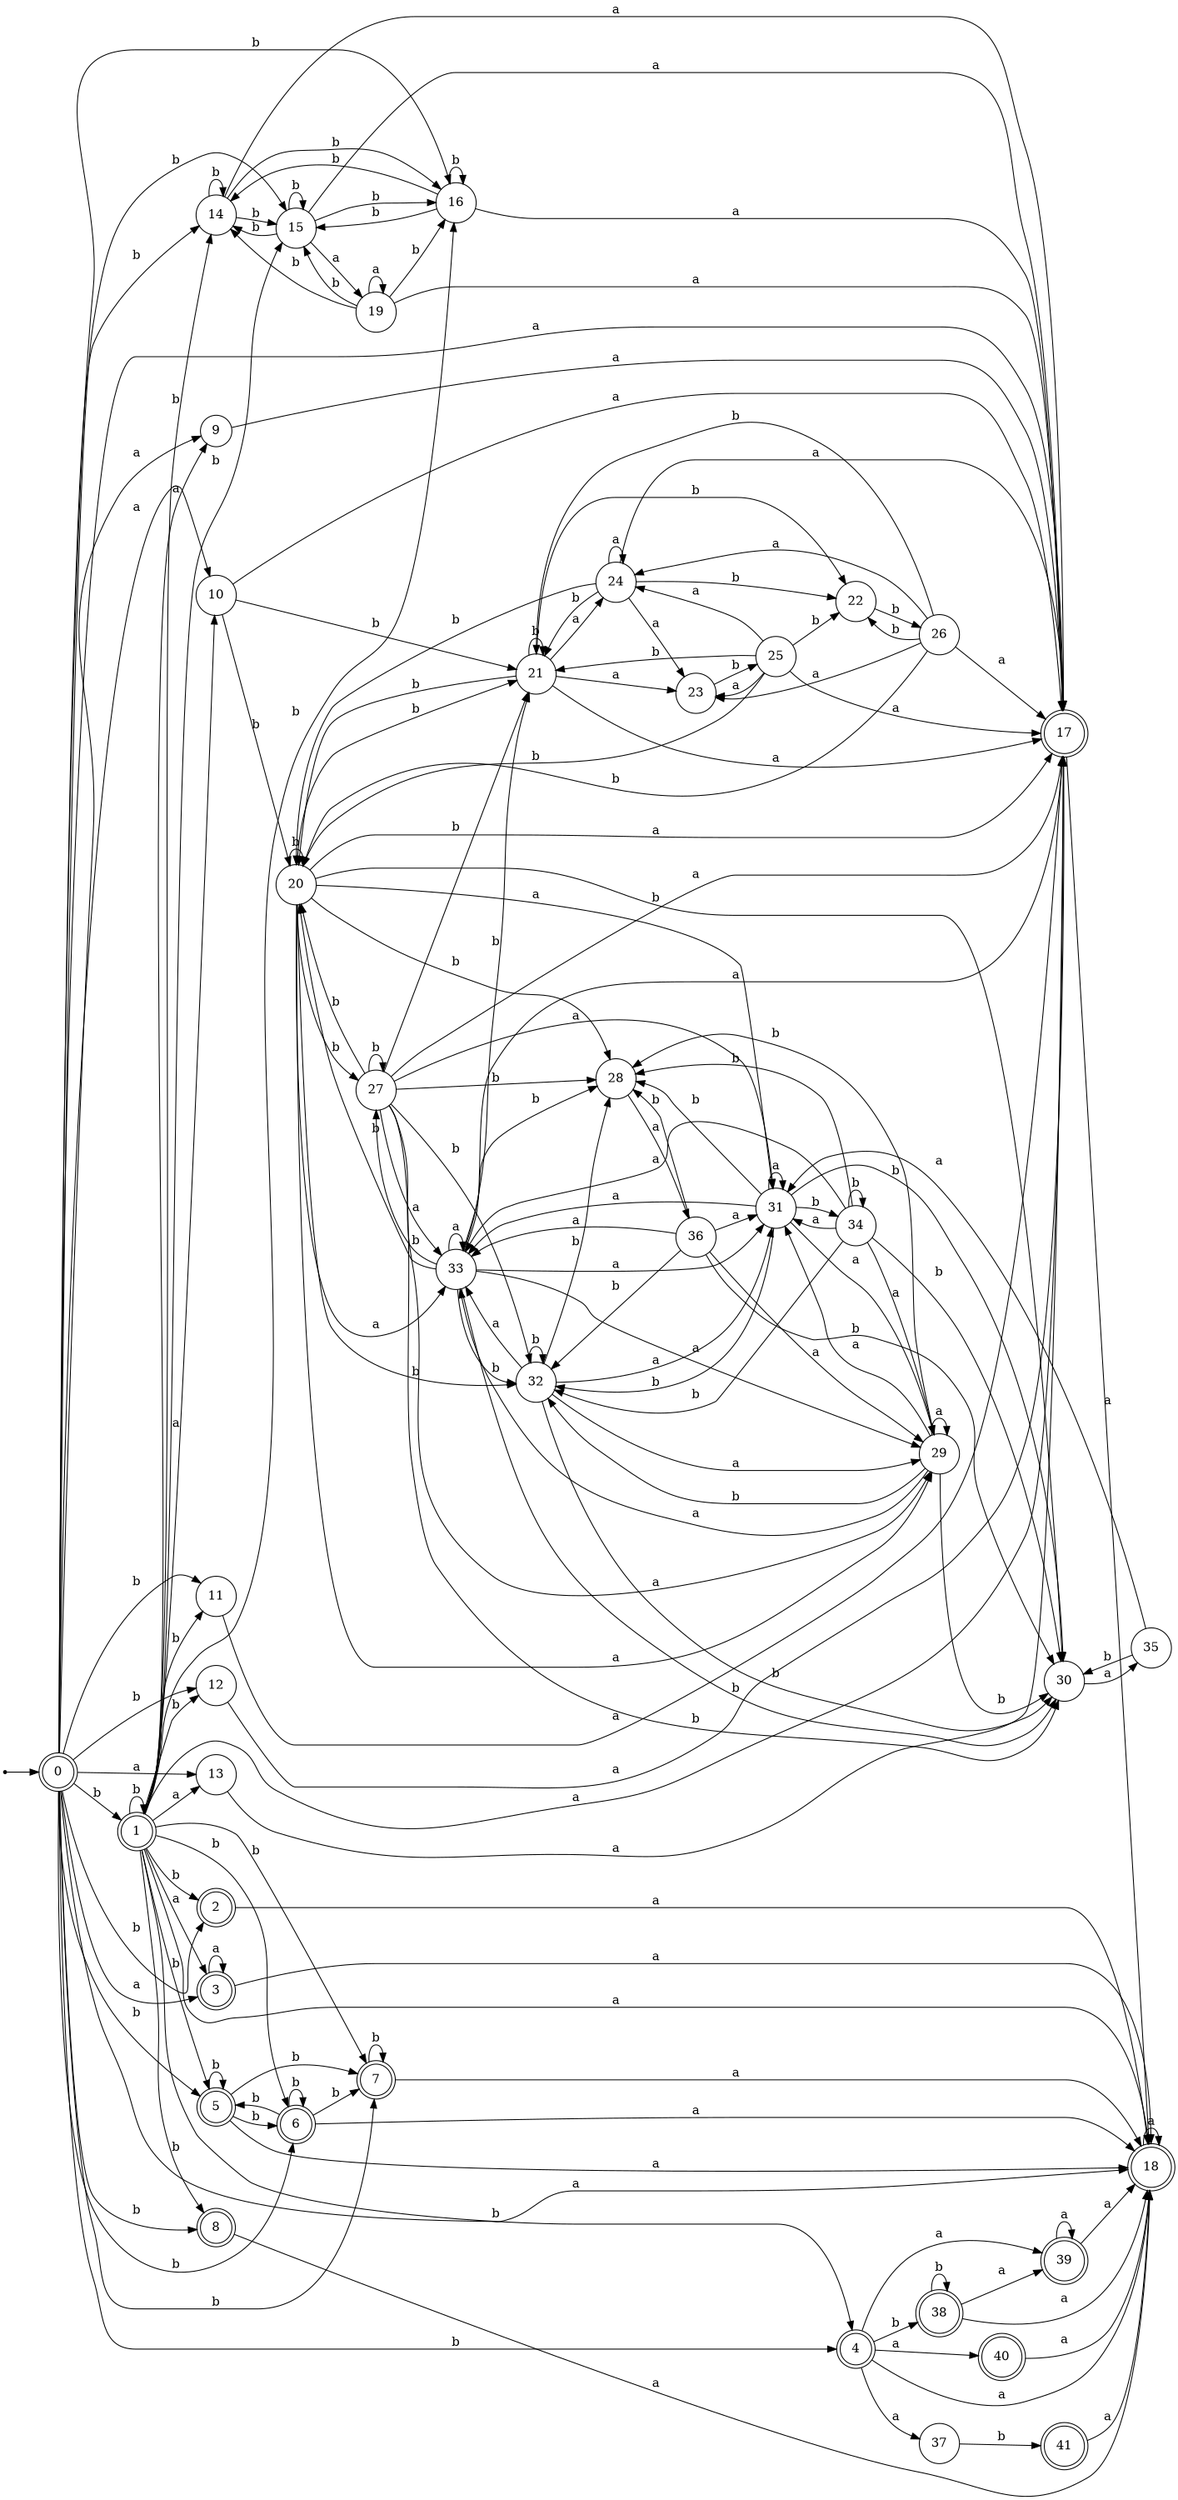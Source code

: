 digraph finite_state_machine {
rankdir=LR;
size="20,20";
node [shape = point]; "dummy0"
node [shape = doublecircle]; "0";"dummy0" -> "0";
node [shape = doublecircle]; "1";node [shape = doublecircle]; "2";node [shape = doublecircle]; "3";node [shape = doublecircle]; "4";node [shape = doublecircle]; "5";node [shape = doublecircle]; "6";node [shape = doublecircle]; "7";node [shape = doublecircle]; "8";node [shape = circle]; "9";
node [shape = circle]; "10";
node [shape = circle]; "11";
node [shape = circle]; "12";
node [shape = circle]; "13";
node [shape = circle]; "14";
node [shape = circle]; "15";
node [shape = circle]; "16";
node [shape = doublecircle]; "17";node [shape = doublecircle]; "18";node [shape = circle]; "19";
node [shape = circle]; "20";
node [shape = circle]; "21";
node [shape = circle]; "22";
node [shape = circle]; "23";
node [shape = circle]; "24";
node [shape = circle]; "25";
node [shape = circle]; "26";
node [shape = circle]; "27";
node [shape = circle]; "28";
node [shape = circle]; "29";
node [shape = circle]; "30";
node [shape = circle]; "31";
node [shape = circle]; "32";
node [shape = circle]; "33";
node [shape = circle]; "34";
node [shape = circle]; "35";
node [shape = circle]; "36";
node [shape = circle]; "37";
node [shape = doublecircle]; "38";node [shape = doublecircle]; "39";node [shape = doublecircle]; "40";node [shape = doublecircle]; "41";"0" -> "1" [label = "b"];
 "0" -> "2" [label = "b"];
 "0" -> "4" [label = "b"];
 "0" -> "5" [label = "b"];
 "0" -> "6" [label = "b"];
 "0" -> "7" [label = "b"];
 "0" -> "8" [label = "b"];
 "0" -> "11" [label = "b"];
 "0" -> "12" [label = "b"];
 "0" -> "14" [label = "b"];
 "0" -> "15" [label = "b"];
 "0" -> "16" [label = "b"];
 "0" -> "17" [label = "a"];
 "0" -> "18" [label = "a"];
 "0" -> "3" [label = "a"];
 "0" -> "9" [label = "a"];
 "0" -> "10" [label = "a"];
 "0" -> "13" [label = "a"];
 "18" -> "18" [label = "a"];
 "17" -> "18" [label = "a"];
 "16" -> "16" [label = "b"];
 "16" -> "14" [label = "b"];
 "16" -> "15" [label = "b"];
 "16" -> "17" [label = "a"];
 "15" -> "16" [label = "b"];
 "15" -> "14" [label = "b"];
 "15" -> "15" [label = "b"];
 "15" -> "17" [label = "a"];
 "15" -> "19" [label = "a"];
 "19" -> "17" [label = "a"];
 "19" -> "19" [label = "a"];
 "19" -> "16" [label = "b"];
 "19" -> "14" [label = "b"];
 "19" -> "15" [label = "b"];
 "14" -> "16" [label = "b"];
 "14" -> "14" [label = "b"];
 "14" -> "15" [label = "b"];
 "14" -> "17" [label = "a"];
 "13" -> "17" [label = "a"];
 "12" -> "17" [label = "a"];
 "11" -> "17" [label = "a"];
 "10" -> "20" [label = "b"];
 "10" -> "21" [label = "b"];
 "10" -> "17" [label = "a"];
 "21" -> "20" [label = "b"];
 "21" -> "21" [label = "b"];
 "21" -> "22" [label = "b"];
 "21" -> "24" [label = "a"];
 "21" -> "17" [label = "a"];
 "21" -> "23" [label = "a"];
 "24" -> "24" [label = "a"];
 "24" -> "17" [label = "a"];
 "24" -> "23" [label = "a"];
 "24" -> "20" [label = "b"];
 "24" -> "21" [label = "b"];
 "24" -> "22" [label = "b"];
 "23" -> "25" [label = "b"];
 "25" -> "24" [label = "a"];
 "25" -> "17" [label = "a"];
 "25" -> "23" [label = "a"];
 "25" -> "20" [label = "b"];
 "25" -> "21" [label = "b"];
 "25" -> "22" [label = "b"];
 "22" -> "26" [label = "b"];
 "26" -> "20" [label = "b"];
 "26" -> "21" [label = "b"];
 "26" -> "22" [label = "b"];
 "26" -> "24" [label = "a"];
 "26" -> "17" [label = "a"];
 "26" -> "23" [label = "a"];
 "20" -> "32" [label = "b"];
 "20" -> "20" [label = "b"];
 "20" -> "21" [label = "b"];
 "20" -> "27" [label = "b"];
 "20" -> "28" [label = "b"];
 "20" -> "30" [label = "b"];
 "20" -> "33" [label = "a"];
 "20" -> "29" [label = "a"];
 "20" -> "17" [label = "a"];
 "20" -> "31" [label = "a"];
 "33" -> "33" [label = "a"];
 "33" -> "29" [label = "a"];
 "33" -> "17" [label = "a"];
 "33" -> "31" [label = "a"];
 "33" -> "32" [label = "b"];
 "33" -> "20" [label = "b"];
 "33" -> "21" [label = "b"];
 "33" -> "27" [label = "b"];
 "33" -> "28" [label = "b"];
 "33" -> "30" [label = "b"];
 "32" -> "32" [label = "b"];
 "32" -> "28" [label = "b"];
 "32" -> "30" [label = "b"];
 "32" -> "33" [label = "a"];
 "32" -> "29" [label = "a"];
 "32" -> "31" [label = "a"];
 "31" -> "33" [label = "a"];
 "31" -> "29" [label = "a"];
 "31" -> "31" [label = "a"];
 "31" -> "32" [label = "b"];
 "31" -> "34" [label = "b"];
 "31" -> "28" [label = "b"];
 "31" -> "30" [label = "b"];
 "34" -> "32" [label = "b"];
 "34" -> "34" [label = "b"];
 "34" -> "28" [label = "b"];
 "34" -> "30" [label = "b"];
 "34" -> "33" [label = "a"];
 "34" -> "29" [label = "a"];
 "34" -> "31" [label = "a"];
 "30" -> "35" [label = "a"];
 "35" -> "30" [label = "b"];
 "35" -> "31" [label = "a"];
 "29" -> "33" [label = "a"];
 "29" -> "29" [label = "a"];
 "29" -> "31" [label = "a"];
 "29" -> "32" [label = "b"];
 "29" -> "28" [label = "b"];
 "29" -> "30" [label = "b"];
 "28" -> "36" [label = "a"];
 "36" -> "32" [label = "b"];
 "36" -> "28" [label = "b"];
 "36" -> "30" [label = "b"];
 "36" -> "33" [label = "a"];
 "36" -> "29" [label = "a"];
 "36" -> "31" [label = "a"];
 "27" -> "32" [label = "b"];
 "27" -> "20" [label = "b"];
 "27" -> "21" [label = "b"];
 "27" -> "27" [label = "b"];
 "27" -> "28" [label = "b"];
 "27" -> "30" [label = "b"];
 "27" -> "33" [label = "a"];
 "27" -> "29" [label = "a"];
 "27" -> "17" [label = "a"];
 "27" -> "31" [label = "a"];
 "9" -> "17" [label = "a"];
 "8" -> "18" [label = "a"];
 "7" -> "7" [label = "b"];
 "7" -> "18" [label = "a"];
 "6" -> "5" [label = "b"];
 "6" -> "6" [label = "b"];
 "6" -> "7" [label = "b"];
 "6" -> "18" [label = "a"];
 "5" -> "5" [label = "b"];
 "5" -> "6" [label = "b"];
 "5" -> "7" [label = "b"];
 "5" -> "18" [label = "a"];
 "4" -> "40" [label = "a"];
 "4" -> "18" [label = "a"];
 "4" -> "37" [label = "a"];
 "4" -> "39" [label = "a"];
 "4" -> "38" [label = "b"];
 "40" -> "18" [label = "a"];
 "39" -> "18" [label = "a"];
 "39" -> "39" [label = "a"];
 "38" -> "38" [label = "b"];
 "38" -> "18" [label = "a"];
 "38" -> "39" [label = "a"];
 "37" -> "41" [label = "b"];
 "41" -> "18" [label = "a"];
 "3" -> "18" [label = "a"];
 "3" -> "3" [label = "a"];
 "2" -> "18" [label = "a"];
 "1" -> "1" [label = "b"];
 "1" -> "2" [label = "b"];
 "1" -> "4" [label = "b"];
 "1" -> "5" [label = "b"];
 "1" -> "6" [label = "b"];
 "1" -> "7" [label = "b"];
 "1" -> "8" [label = "b"];
 "1" -> "11" [label = "b"];
 "1" -> "12" [label = "b"];
 "1" -> "14" [label = "b"];
 "1" -> "15" [label = "b"];
 "1" -> "16" [label = "b"];
 "1" -> "17" [label = "a"];
 "1" -> "18" [label = "a"];
 "1" -> "3" [label = "a"];
 "1" -> "9" [label = "a"];
 "1" -> "10" [label = "a"];
 "1" -> "13" [label = "a"];
 }
